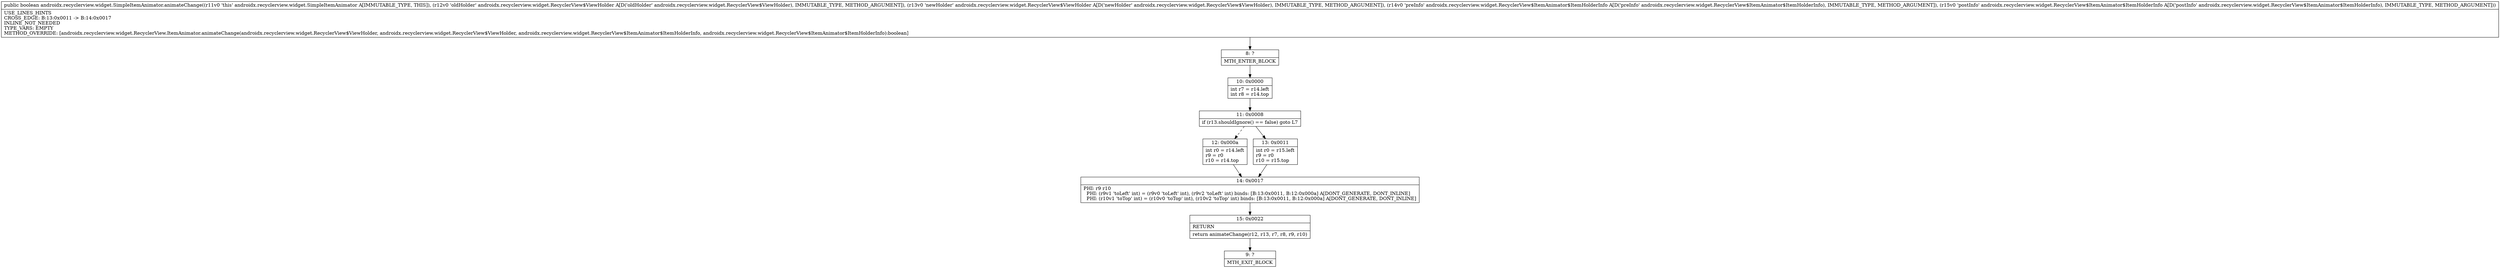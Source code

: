 digraph "CFG forandroidx.recyclerview.widget.SimpleItemAnimator.animateChange(Landroidx\/recyclerview\/widget\/RecyclerView$ViewHolder;Landroidx\/recyclerview\/widget\/RecyclerView$ViewHolder;Landroidx\/recyclerview\/widget\/RecyclerView$ItemAnimator$ItemHolderInfo;Landroidx\/recyclerview\/widget\/RecyclerView$ItemAnimator$ItemHolderInfo;)Z" {
Node_8 [shape=record,label="{8\:\ ?|MTH_ENTER_BLOCK\l}"];
Node_10 [shape=record,label="{10\:\ 0x0000|int r7 = r14.left\lint r8 = r14.top\l}"];
Node_11 [shape=record,label="{11\:\ 0x0008|if (r13.shouldIgnore() == false) goto L7\l}"];
Node_12 [shape=record,label="{12\:\ 0x000a|int r0 = r14.left\lr9 = r0\lr10 = r14.top\l}"];
Node_14 [shape=record,label="{14\:\ 0x0017|PHI: r9 r10 \l  PHI: (r9v1 'toLeft' int) = (r9v0 'toLeft' int), (r9v2 'toLeft' int) binds: [B:13:0x0011, B:12:0x000a] A[DONT_GENERATE, DONT_INLINE]\l  PHI: (r10v1 'toTop' int) = (r10v0 'toTop' int), (r10v2 'toTop' int) binds: [B:13:0x0011, B:12:0x000a] A[DONT_GENERATE, DONT_INLINE]\l}"];
Node_15 [shape=record,label="{15\:\ 0x0022|RETURN\l|return animateChange(r12, r13, r7, r8, r9, r10)\l}"];
Node_9 [shape=record,label="{9\:\ ?|MTH_EXIT_BLOCK\l}"];
Node_13 [shape=record,label="{13\:\ 0x0011|int r0 = r15.left\lr9 = r0\lr10 = r15.top\l}"];
MethodNode[shape=record,label="{public boolean androidx.recyclerview.widget.SimpleItemAnimator.animateChange((r11v0 'this' androidx.recyclerview.widget.SimpleItemAnimator A[IMMUTABLE_TYPE, THIS]), (r12v0 'oldHolder' androidx.recyclerview.widget.RecyclerView$ViewHolder A[D('oldHolder' androidx.recyclerview.widget.RecyclerView$ViewHolder), IMMUTABLE_TYPE, METHOD_ARGUMENT]), (r13v0 'newHolder' androidx.recyclerview.widget.RecyclerView$ViewHolder A[D('newHolder' androidx.recyclerview.widget.RecyclerView$ViewHolder), IMMUTABLE_TYPE, METHOD_ARGUMENT]), (r14v0 'preInfo' androidx.recyclerview.widget.RecyclerView$ItemAnimator$ItemHolderInfo A[D('preInfo' androidx.recyclerview.widget.RecyclerView$ItemAnimator$ItemHolderInfo), IMMUTABLE_TYPE, METHOD_ARGUMENT]), (r15v0 'postInfo' androidx.recyclerview.widget.RecyclerView$ItemAnimator$ItemHolderInfo A[D('postInfo' androidx.recyclerview.widget.RecyclerView$ItemAnimator$ItemHolderInfo), IMMUTABLE_TYPE, METHOD_ARGUMENT]))  | USE_LINES_HINTS\lCROSS_EDGE: B:13:0x0011 \-\> B:14:0x0017\lINLINE_NOT_NEEDED\lTYPE_VARS: EMPTY\lMETHOD_OVERRIDE: [androidx.recyclerview.widget.RecyclerView.ItemAnimator.animateChange(androidx.recyclerview.widget.RecyclerView$ViewHolder, androidx.recyclerview.widget.RecyclerView$ViewHolder, androidx.recyclerview.widget.RecyclerView$ItemAnimator$ItemHolderInfo, androidx.recyclerview.widget.RecyclerView$ItemAnimator$ItemHolderInfo):boolean]\l}"];
MethodNode -> Node_8;Node_8 -> Node_10;
Node_10 -> Node_11;
Node_11 -> Node_12[style=dashed];
Node_11 -> Node_13;
Node_12 -> Node_14;
Node_14 -> Node_15;
Node_15 -> Node_9;
Node_13 -> Node_14;
}

